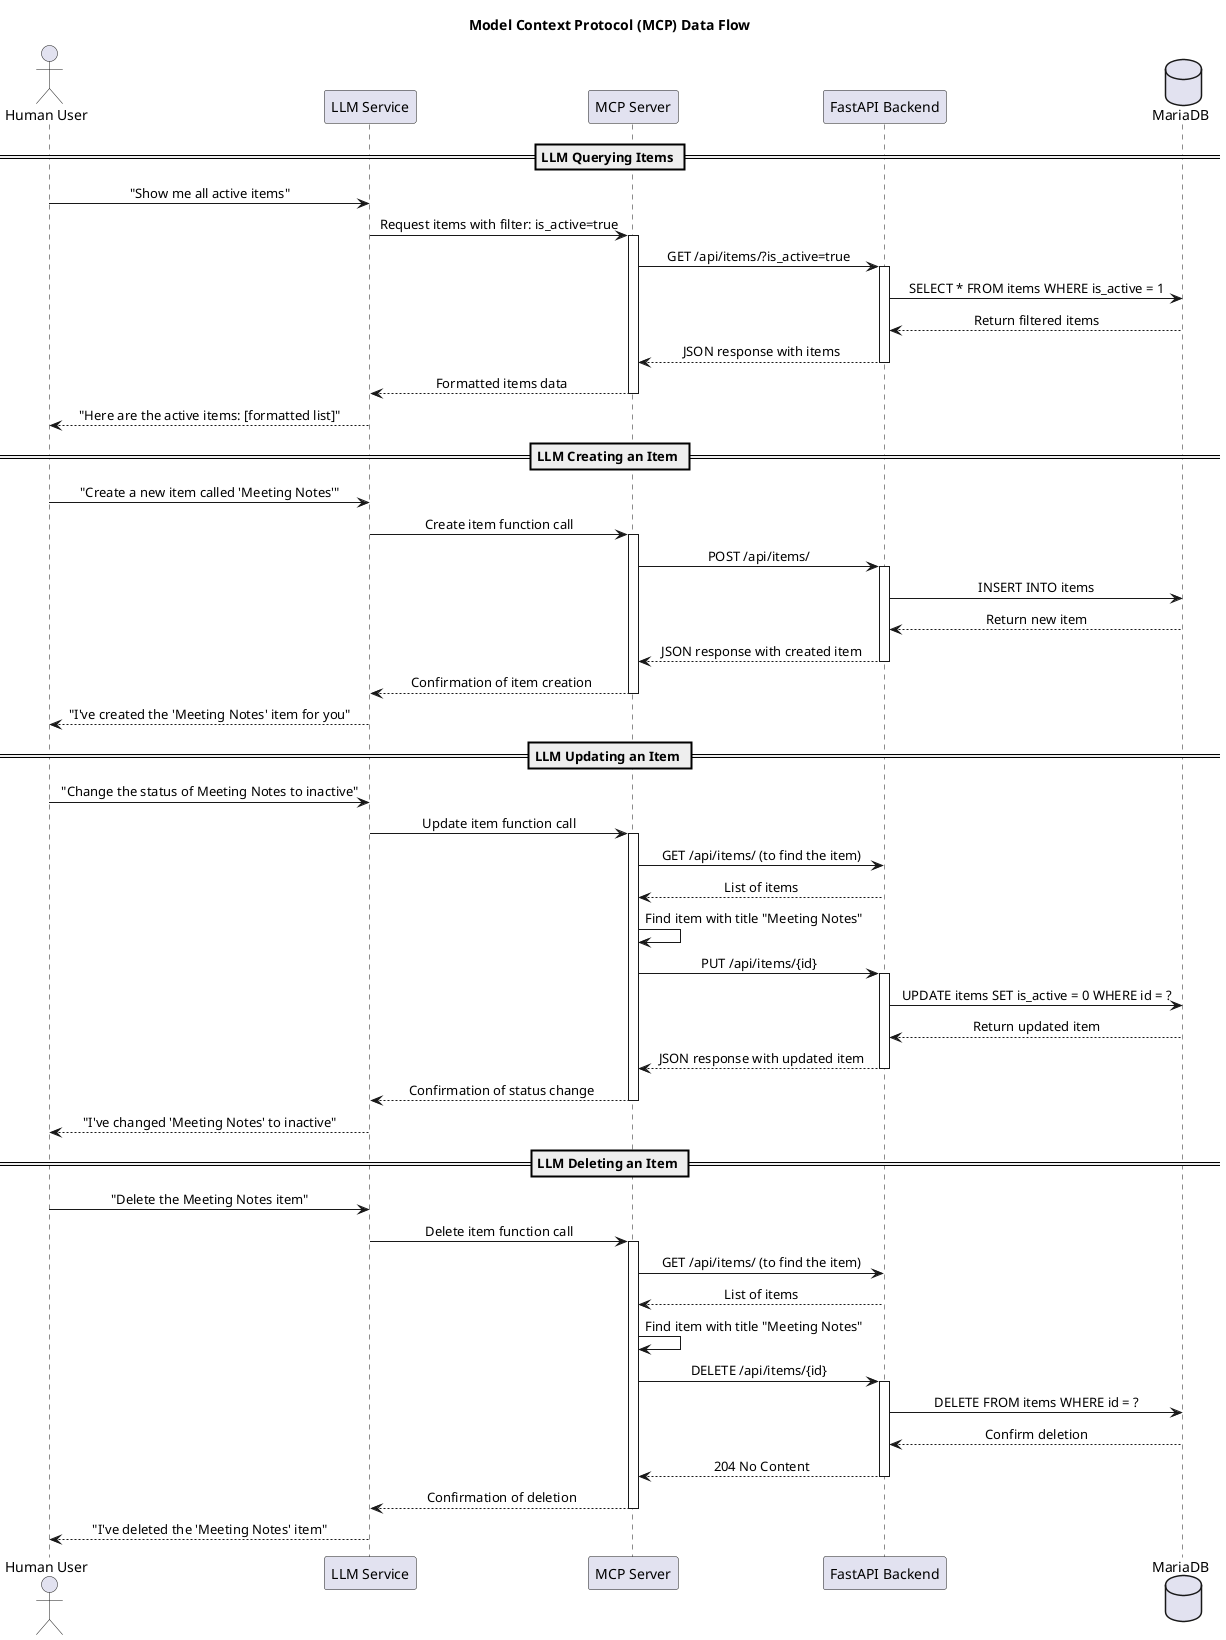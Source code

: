 @startuml MCP-Data-Flow

skinparam backgroundColor white
skinparam defaultTextAlignment center

title Model Context Protocol (MCP) Data Flow

actor "Human User" as human
participant "LLM Service" as llm
participant "MCP Server" as mcp
participant "FastAPI Backend" as api
database "MariaDB" as db

== LLM Querying Items ==
human -> llm : "Show me all active items"
llm -> mcp : Request items with filter: is_active=true
activate mcp
mcp -> api : GET /api/items/?is_active=true
activate api
api -> db : SELECT * FROM items WHERE is_active = 1
db --> api : Return filtered items
api --> mcp : JSON response with items
deactivate api
mcp --> llm : Formatted items data
deactivate mcp
llm --> human : "Here are the active items: [formatted list]"

== LLM Creating an Item ==
human -> llm : "Create a new item called 'Meeting Notes'"
llm -> mcp : Create item function call
activate mcp
mcp -> api : POST /api/items/
activate api
api -> db : INSERT INTO items
db --> api : Return new item
api --> mcp : JSON response with created item
deactivate api
mcp --> llm : Confirmation of item creation
deactivate mcp
llm --> human : "I've created the 'Meeting Notes' item for you"

== LLM Updating an Item ==
human -> llm : "Change the status of Meeting Notes to inactive"
llm -> mcp : Update item function call
activate mcp
mcp -> api : GET /api/items/ (to find the item)
api --> mcp : List of items
mcp -> mcp : Find item with title "Meeting Notes"
mcp -> api : PUT /api/items/{id}
activate api
api -> db : UPDATE items SET is_active = 0 WHERE id = ?
db --> api : Return updated item
api --> mcp : JSON response with updated item
deactivate api
mcp --> llm : Confirmation of status change
deactivate mcp
llm --> human : "I've changed 'Meeting Notes' to inactive"

== LLM Deleting an Item ==
human -> llm : "Delete the Meeting Notes item"
llm -> mcp : Delete item function call
activate mcp
mcp -> api : GET /api/items/ (to find the item)
api --> mcp : List of items
mcp -> mcp : Find item with title "Meeting Notes"
mcp -> api : DELETE /api/items/{id}
activate api
api -> db : DELETE FROM items WHERE id = ?
db --> api : Confirm deletion
api --> mcp : 204 No Content
deactivate api
mcp --> llm : Confirmation of deletion
deactivate mcp
llm --> human : "I've deleted the 'Meeting Notes' item"

@enduml